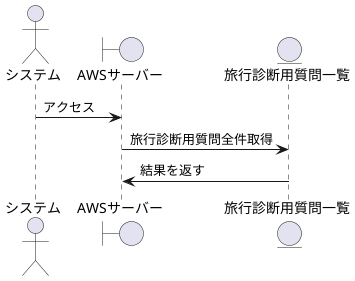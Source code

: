 @startuml

actor システム

boundary AWSサーバー

entity 旅行診断用質問一覧

システム -> AWSサーバー : アクセス
AWSサーバー -> 旅行診断用質問一覧 : 旅行診断用質問全件取得
AWSサーバー <- 旅行診断用質問一覧 : 結果を返す

@enduml